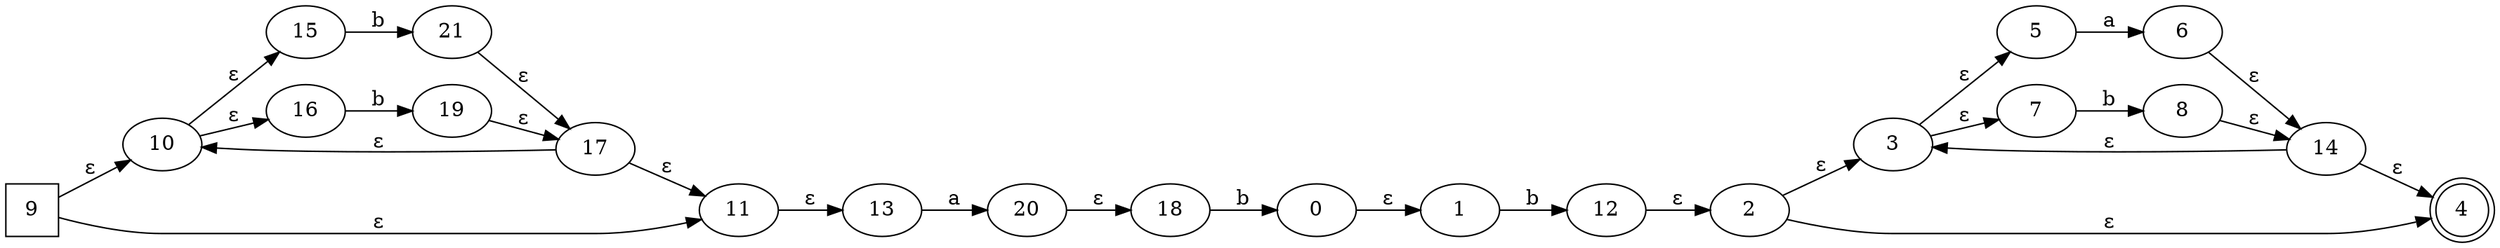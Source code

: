 digraph G {
	rankdir=LR;
	0->1[ label=ɛ ];
	2->3[ label=ɛ ];
	2->4[ label=ɛ ];
	5->6[ label=a ];
	7->8[ label=b ];
	3->5[ label=ɛ ];
	3->7[ label=ɛ ];
	9->10[ label=ɛ ];
	9->11[ label=ɛ ];
	1->12[ label=b ];
	11->13[ label=ɛ ];
	6->14[ label=ɛ ];
	12->2[ label=ɛ ];
	10->15[ label=ɛ ];
	10->16[ label=ɛ ];
	17->11[ label=ɛ ];
	17->10[ label=ɛ ];
	18->0[ label=b ];
	16->19[ label=b ];
	19->17[ label=ɛ ];
	14->4[ label=ɛ ];
	14->3[ label=ɛ ];
	20->18[ label=ɛ ];
	15->21[ label=b ];
	13->20[ label=a ];
	21->17[ label=ɛ ];
	8->14[ label=ɛ ];
	0;
	1;
	10;
	11;
	12;
	13;
	14;
	15;
	16;
	17;
	18;
	19;
	2;
	20;
	21;
	3;
	4 [ shape=doublecircle ];
	5;
	6;
	7;
	8;
	9 [ shape=square ];

}

